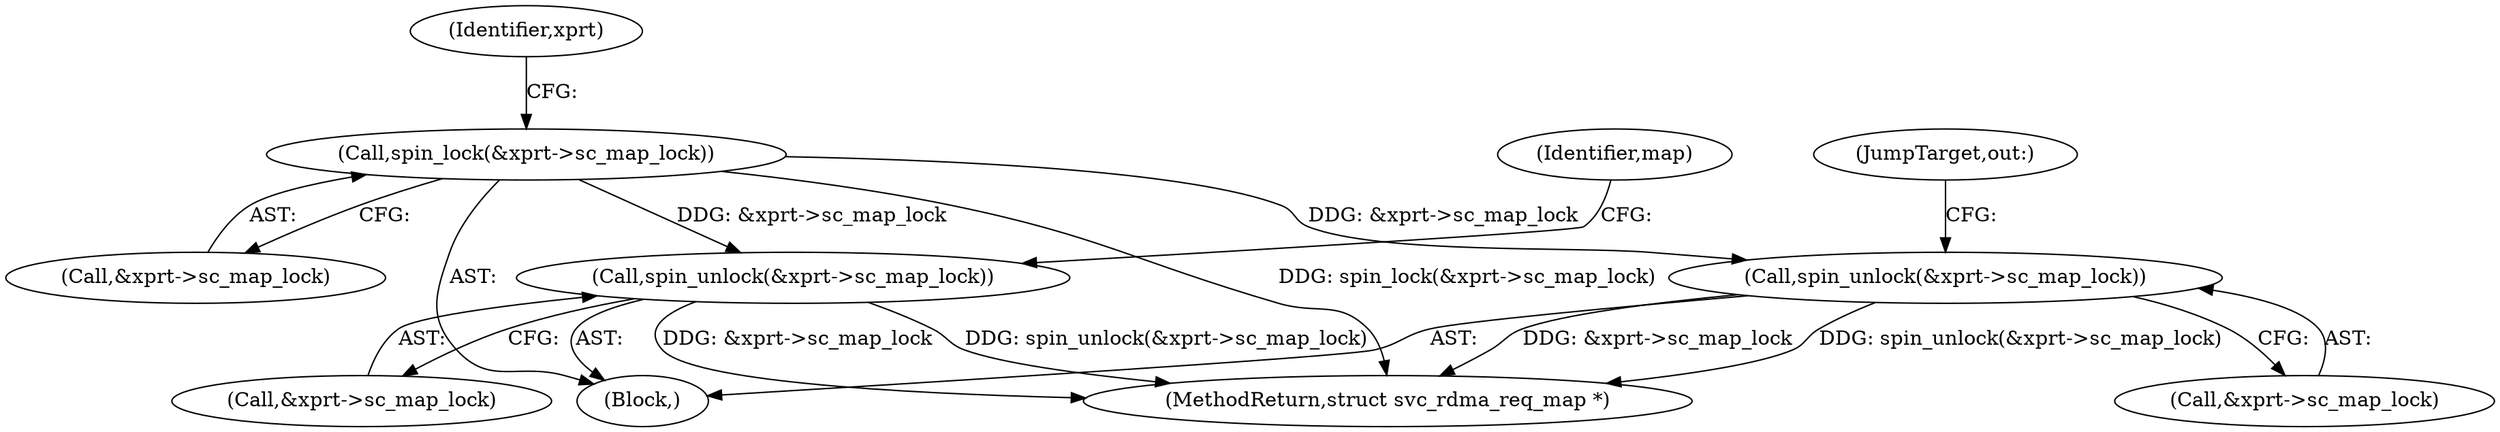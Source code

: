 digraph "1_linux_c70422f760c120480fee4de6c38804c72aa26bc1_46@pointer" {
"1000108" [label="(Call,spin_lock(&xprt->sc_map_lock))"];
"1000125" [label="(Call,spin_unlock(&xprt->sc_map_lock))"];
"1000139" [label="(Call,spin_unlock(&xprt->sc_map_lock))"];
"1000130" [label="(JumpTarget,out:)"];
"1000108" [label="(Call,spin_lock(&xprt->sc_map_lock))"];
"1000126" [label="(Call,&xprt->sc_map_lock)"];
"1000145" [label="(Identifier,map)"];
"1000103" [label="(Block,)"];
"1000109" [label="(Call,&xprt->sc_map_lock)"];
"1000139" [label="(Call,spin_unlock(&xprt->sc_map_lock))"];
"1000125" [label="(Call,spin_unlock(&xprt->sc_map_lock))"];
"1000156" [label="(MethodReturn,struct svc_rdma_req_map *)"];
"1000140" [label="(Call,&xprt->sc_map_lock)"];
"1000117" [label="(Identifier,xprt)"];
"1000108" -> "1000103"  [label="AST: "];
"1000108" -> "1000109"  [label="CFG: "];
"1000109" -> "1000108"  [label="AST: "];
"1000117" -> "1000108"  [label="CFG: "];
"1000108" -> "1000156"  [label="DDG: spin_lock(&xprt->sc_map_lock)"];
"1000108" -> "1000125"  [label="DDG: &xprt->sc_map_lock"];
"1000108" -> "1000139"  [label="DDG: &xprt->sc_map_lock"];
"1000125" -> "1000103"  [label="AST: "];
"1000125" -> "1000126"  [label="CFG: "];
"1000126" -> "1000125"  [label="AST: "];
"1000130" -> "1000125"  [label="CFG: "];
"1000125" -> "1000156"  [label="DDG: &xprt->sc_map_lock"];
"1000125" -> "1000156"  [label="DDG: spin_unlock(&xprt->sc_map_lock)"];
"1000139" -> "1000103"  [label="AST: "];
"1000139" -> "1000140"  [label="CFG: "];
"1000140" -> "1000139"  [label="AST: "];
"1000145" -> "1000139"  [label="CFG: "];
"1000139" -> "1000156"  [label="DDG: &xprt->sc_map_lock"];
"1000139" -> "1000156"  [label="DDG: spin_unlock(&xprt->sc_map_lock)"];
}

